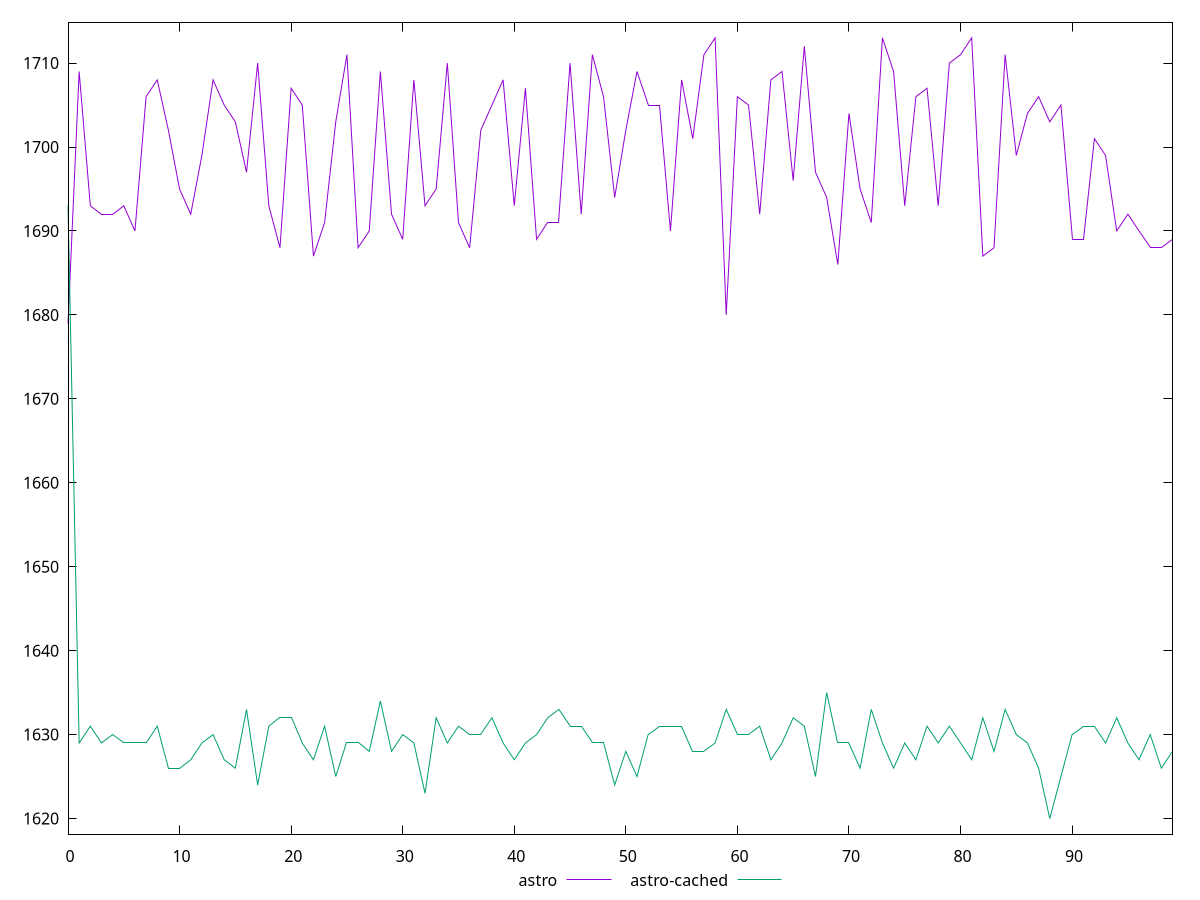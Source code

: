 reset

$astro <<EOF
0 1679
1 1709
2 1693
3 1692
4 1692
5 1693
6 1690
7 1706
8 1708
9 1702
10 1695
11 1692
12 1699
13 1708
14 1705
15 1703
16 1697
17 1710
18 1693
19 1688
20 1707
21 1705
22 1687
23 1691
24 1703
25 1711
26 1688
27 1690
28 1709
29 1692
30 1689
31 1708
32 1693
33 1695
34 1710
35 1691
36 1688
37 1702
38 1705
39 1708
40 1693
41 1707
42 1689
43 1691
44 1691
45 1710
46 1692
47 1711
48 1706
49 1694
50 1702
51 1709
52 1705
53 1705
54 1690
55 1708
56 1701
57 1711
58 1713
59 1680
60 1706
61 1705
62 1692
63 1708
64 1709
65 1696
66 1712
67 1697
68 1694
69 1686
70 1704
71 1695
72 1691
73 1713
74 1709
75 1693
76 1706
77 1707
78 1693
79 1710
80 1711
81 1713
82 1687
83 1688
84 1711
85 1699
86 1704
87 1706
88 1703
89 1705
90 1689
91 1689
92 1701
93 1699
94 1690
95 1692
96 1690
97 1688
98 1688
99 1689
EOF

$astroCached <<EOF
0 1693
1 1629
2 1631
3 1629
4 1630
5 1629
6 1629
7 1629
8 1631
9 1626
10 1626
11 1627
12 1629
13 1630
14 1627
15 1626
16 1633
17 1624
18 1631
19 1632
20 1632
21 1629
22 1627
23 1631
24 1625
25 1629
26 1629
27 1628
28 1634
29 1628
30 1630
31 1629
32 1623
33 1632
34 1629
35 1631
36 1630
37 1630
38 1632
39 1629
40 1627
41 1629
42 1630
43 1632
44 1633
45 1631
46 1631
47 1629
48 1629
49 1624
50 1628
51 1625
52 1630
53 1631
54 1631
55 1631
56 1628
57 1628
58 1629
59 1633
60 1630
61 1630
62 1631
63 1627
64 1629
65 1632
66 1631
67 1625
68 1635
69 1629
70 1629
71 1626
72 1633
73 1629
74 1626
75 1629
76 1627
77 1631
78 1629
79 1631
80 1629
81 1627
82 1632
83 1628
84 1633
85 1630
86 1629
87 1626
88 1620
89 1625
90 1630
91 1631
92 1631
93 1629
94 1632
95 1629
96 1627
97 1630
98 1626
99 1628
EOF

set key outside below
set xrange [0:99]
set yrange [1618.14:1714.86]
set trange [1618.14:1714.86]
set terminal svg size 640, 520 enhanced background rgb 'white'
set output "reports/report_00033_2021-03-01T14-23-16.841Z/render-blocking-resources/comparison/line/0_vs_1.svg"

plot $astro title "astro" with line, \
     $astroCached title "astro-cached" with line

reset
